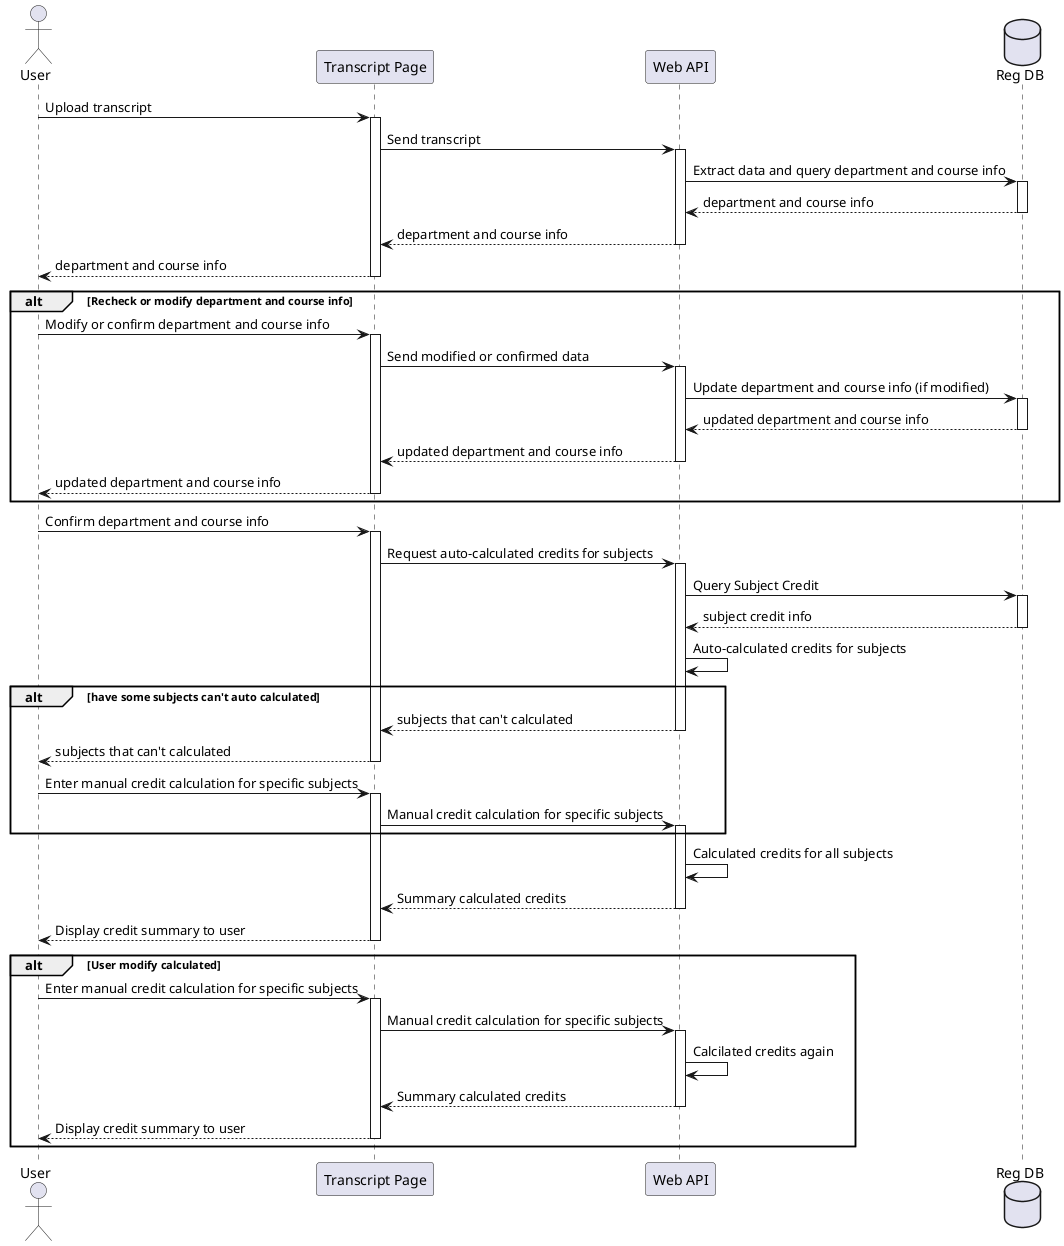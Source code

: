 @startuml Transcript Page

actor User
participant "Transcript Page" as Frontend
participant "Web API" as API
database "Reg DB" as Reg

' return department and course info
' return department and course info
' return department and course info

' alt Modify department and course
'     User -> Frontend ++ : Send modified data (if any)
'     return department and course info
' end

User -> Frontend ++ : Upload transcript
Frontend -> API ++ : Send transcript
API -> Reg ++ : Extract data and query department and course info
return department and course info
return department and course info
return department and course info

alt Recheck or modify department and course info
    User -> Frontend ++ : Modify or confirm department and course info
    Frontend -> API ++ : Send modified or confirmed data
    API -> Reg ++ : Update department and course info (if modified)
    return updated department and course info
    return updated department and course info
    return updated department and course info
end

User -> Frontend ++ : Confirm department and course info

Frontend -> API ++ : Request auto-calculated credits for subjects
API -> Reg ++ : Query Subject Credit
return subject credit info
API -> API : Auto-calculated credits for subjects

alt have some subjects can't auto calculated
    return subjects that can't calculated
    return subjects that can't calculated
    User -> Frontend ++ : Enter manual credit calculation for specific subjects
    Frontend -> API ++ : Manual credit calculation for specific subjects
end

API -> API : Calculated credits for all subjects
return Summary calculated credits
return Display credit summary to user

alt User modify calculated
    User -> Frontend ++ : Enter manual credit calculation for specific subjects
    Frontend -> API ++ : Manual credit calculation for specific subjects
    API -> API : Calcilated credits again
    return Summary calculated credits
    return Display credit summary to user
end

@enduml